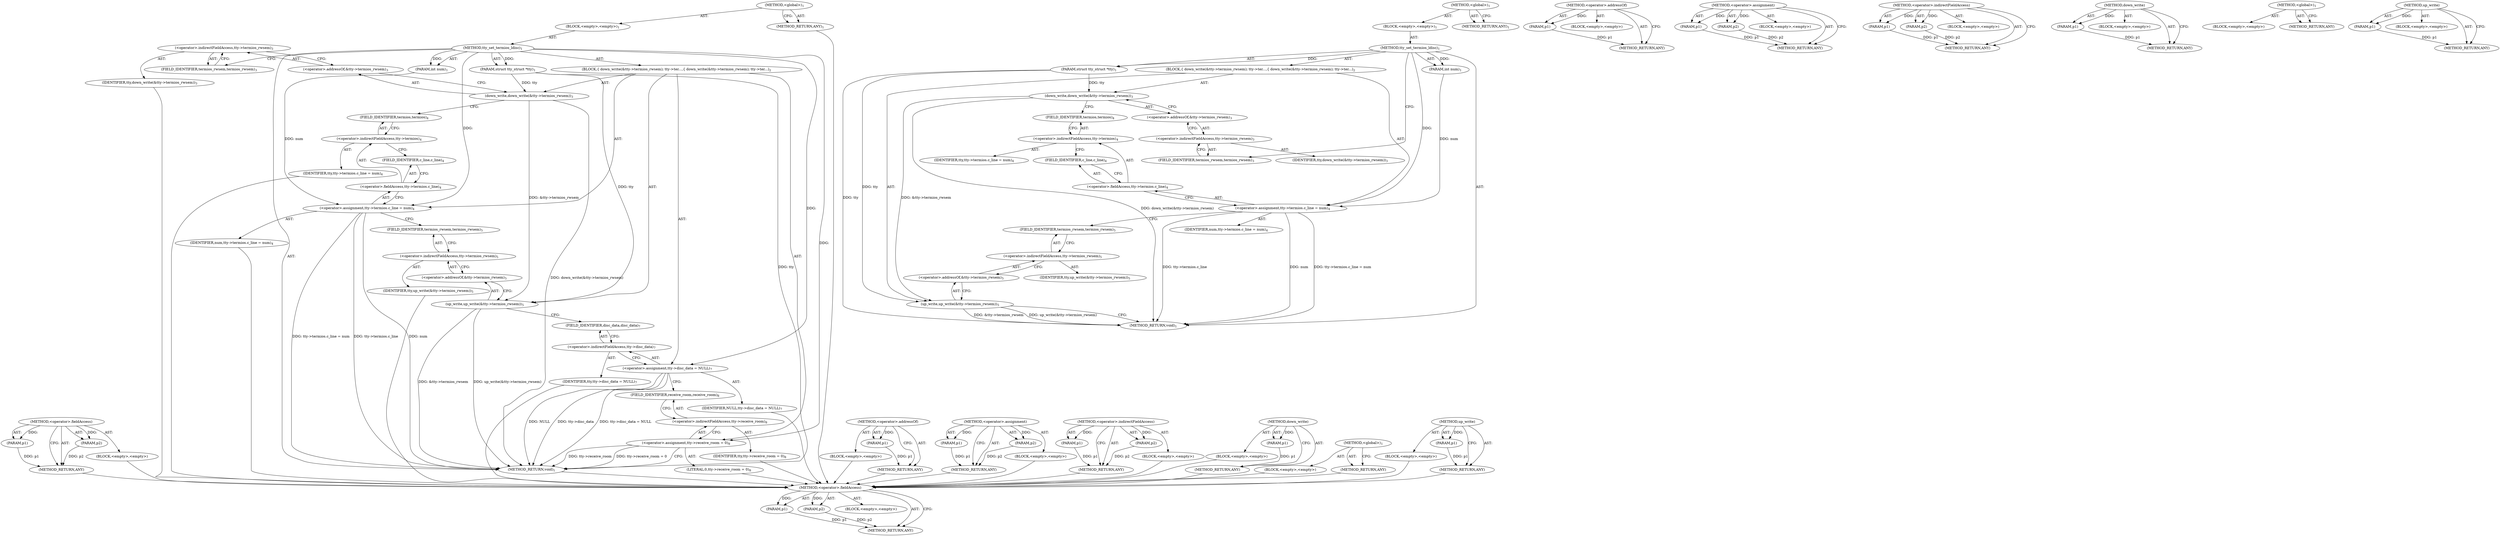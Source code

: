 digraph "up_write" {
vulnerable_66 [label=<(METHOD,&lt;operator&gt;.fieldAccess)>];
vulnerable_67 [label=<(PARAM,p1)>];
vulnerable_68 [label=<(PARAM,p2)>];
vulnerable_69 [label=<(BLOCK,&lt;empty&gt;,&lt;empty&gt;)>];
vulnerable_70 [label=<(METHOD_RETURN,ANY)>];
vulnerable_6 [label=<(METHOD,&lt;global&gt;)<SUB>1</SUB>>];
vulnerable_7 [label=<(BLOCK,&lt;empty&gt;,&lt;empty&gt;)<SUB>1</SUB>>];
vulnerable_8 [label=<(METHOD,tty_set_termios_ldisc)<SUB>1</SUB>>];
vulnerable_9 [label=<(PARAM,struct tty_struct *tty)<SUB>1</SUB>>];
vulnerable_10 [label=<(PARAM,int num)<SUB>1</SUB>>];
vulnerable_11 [label=<(BLOCK,{
 	down_write(&amp;tty-&gt;termios_rwsem);
 	tty-&gt;ter...,{
 	down_write(&amp;tty-&gt;termios_rwsem);
 	tty-&gt;ter...)<SUB>2</SUB>>];
vulnerable_12 [label=<(down_write,down_write(&amp;tty-&gt;termios_rwsem))<SUB>3</SUB>>];
vulnerable_13 [label=<(&lt;operator&gt;.addressOf,&amp;tty-&gt;termios_rwsem)<SUB>3</SUB>>];
vulnerable_14 [label=<(&lt;operator&gt;.indirectFieldAccess,tty-&gt;termios_rwsem)<SUB>3</SUB>>];
vulnerable_15 [label=<(IDENTIFIER,tty,down_write(&amp;tty-&gt;termios_rwsem))<SUB>3</SUB>>];
vulnerable_16 [label=<(FIELD_IDENTIFIER,termios_rwsem,termios_rwsem)<SUB>3</SUB>>];
vulnerable_17 [label=<(&lt;operator&gt;.assignment,tty-&gt;termios.c_line = num)<SUB>4</SUB>>];
vulnerable_18 [label=<(&lt;operator&gt;.fieldAccess,tty-&gt;termios.c_line)<SUB>4</SUB>>];
vulnerable_19 [label=<(&lt;operator&gt;.indirectFieldAccess,tty-&gt;termios)<SUB>4</SUB>>];
vulnerable_20 [label=<(IDENTIFIER,tty,tty-&gt;termios.c_line = num)<SUB>4</SUB>>];
vulnerable_21 [label=<(FIELD_IDENTIFIER,termios,termios)<SUB>4</SUB>>];
vulnerable_22 [label=<(FIELD_IDENTIFIER,c_line,c_line)<SUB>4</SUB>>];
vulnerable_23 [label=<(IDENTIFIER,num,tty-&gt;termios.c_line = num)<SUB>4</SUB>>];
vulnerable_24 [label=<(up_write,up_write(&amp;tty-&gt;termios_rwsem))<SUB>5</SUB>>];
vulnerable_25 [label=<(&lt;operator&gt;.addressOf,&amp;tty-&gt;termios_rwsem)<SUB>5</SUB>>];
vulnerable_26 [label=<(&lt;operator&gt;.indirectFieldAccess,tty-&gt;termios_rwsem)<SUB>5</SUB>>];
vulnerable_27 [label=<(IDENTIFIER,tty,up_write(&amp;tty-&gt;termios_rwsem))<SUB>5</SUB>>];
vulnerable_28 [label=<(FIELD_IDENTIFIER,termios_rwsem,termios_rwsem)<SUB>5</SUB>>];
vulnerable_29 [label=<(METHOD_RETURN,void)<SUB>1</SUB>>];
vulnerable_31 [label=<(METHOD_RETURN,ANY)<SUB>1</SUB>>];
vulnerable_52 [label=<(METHOD,&lt;operator&gt;.addressOf)>];
vulnerable_53 [label=<(PARAM,p1)>];
vulnerable_54 [label=<(BLOCK,&lt;empty&gt;,&lt;empty&gt;)>];
vulnerable_55 [label=<(METHOD_RETURN,ANY)>];
vulnerable_61 [label=<(METHOD,&lt;operator&gt;.assignment)>];
vulnerable_62 [label=<(PARAM,p1)>];
vulnerable_63 [label=<(PARAM,p2)>];
vulnerable_64 [label=<(BLOCK,&lt;empty&gt;,&lt;empty&gt;)>];
vulnerable_65 [label=<(METHOD_RETURN,ANY)>];
vulnerable_56 [label=<(METHOD,&lt;operator&gt;.indirectFieldAccess)>];
vulnerable_57 [label=<(PARAM,p1)>];
vulnerable_58 [label=<(PARAM,p2)>];
vulnerable_59 [label=<(BLOCK,&lt;empty&gt;,&lt;empty&gt;)>];
vulnerable_60 [label=<(METHOD_RETURN,ANY)>];
vulnerable_48 [label=<(METHOD,down_write)>];
vulnerable_49 [label=<(PARAM,p1)>];
vulnerable_50 [label=<(BLOCK,&lt;empty&gt;,&lt;empty&gt;)>];
vulnerable_51 [label=<(METHOD_RETURN,ANY)>];
vulnerable_42 [label=<(METHOD,&lt;global&gt;)<SUB>1</SUB>>];
vulnerable_43 [label=<(BLOCK,&lt;empty&gt;,&lt;empty&gt;)>];
vulnerable_44 [label=<(METHOD_RETURN,ANY)>];
vulnerable_71 [label=<(METHOD,up_write)>];
vulnerable_72 [label=<(PARAM,p1)>];
vulnerable_73 [label=<(BLOCK,&lt;empty&gt;,&lt;empty&gt;)>];
vulnerable_74 [label=<(METHOD_RETURN,ANY)>];
fixed_76 [label=<(METHOD,&lt;operator&gt;.fieldAccess)>];
fixed_77 [label=<(PARAM,p1)>];
fixed_78 [label=<(PARAM,p2)>];
fixed_79 [label=<(BLOCK,&lt;empty&gt;,&lt;empty&gt;)>];
fixed_80 [label=<(METHOD_RETURN,ANY)>];
fixed_6 [label=<(METHOD,&lt;global&gt;)<SUB>1</SUB>>];
fixed_7 [label=<(BLOCK,&lt;empty&gt;,&lt;empty&gt;)<SUB>1</SUB>>];
fixed_8 [label=<(METHOD,tty_set_termios_ldisc)<SUB>1</SUB>>];
fixed_9 [label=<(PARAM,struct tty_struct *tty)<SUB>1</SUB>>];
fixed_10 [label=<(PARAM,int num)<SUB>1</SUB>>];
fixed_11 [label=<(BLOCK,{
 	down_write(&amp;tty-&gt;termios_rwsem);
 	tty-&gt;ter...,{
 	down_write(&amp;tty-&gt;termios_rwsem);
 	tty-&gt;ter...)<SUB>2</SUB>>];
fixed_12 [label=<(down_write,down_write(&amp;tty-&gt;termios_rwsem))<SUB>3</SUB>>];
fixed_13 [label=<(&lt;operator&gt;.addressOf,&amp;tty-&gt;termios_rwsem)<SUB>3</SUB>>];
fixed_14 [label=<(&lt;operator&gt;.indirectFieldAccess,tty-&gt;termios_rwsem)<SUB>3</SUB>>];
fixed_15 [label=<(IDENTIFIER,tty,down_write(&amp;tty-&gt;termios_rwsem))<SUB>3</SUB>>];
fixed_16 [label=<(FIELD_IDENTIFIER,termios_rwsem,termios_rwsem)<SUB>3</SUB>>];
fixed_17 [label=<(&lt;operator&gt;.assignment,tty-&gt;termios.c_line = num)<SUB>4</SUB>>];
fixed_18 [label=<(&lt;operator&gt;.fieldAccess,tty-&gt;termios.c_line)<SUB>4</SUB>>];
fixed_19 [label=<(&lt;operator&gt;.indirectFieldAccess,tty-&gt;termios)<SUB>4</SUB>>];
fixed_20 [label=<(IDENTIFIER,tty,tty-&gt;termios.c_line = num)<SUB>4</SUB>>];
fixed_21 [label=<(FIELD_IDENTIFIER,termios,termios)<SUB>4</SUB>>];
fixed_22 [label=<(FIELD_IDENTIFIER,c_line,c_line)<SUB>4</SUB>>];
fixed_23 [label=<(IDENTIFIER,num,tty-&gt;termios.c_line = num)<SUB>4</SUB>>];
fixed_24 [label=<(up_write,up_write(&amp;tty-&gt;termios_rwsem))<SUB>5</SUB>>];
fixed_25 [label=<(&lt;operator&gt;.addressOf,&amp;tty-&gt;termios_rwsem)<SUB>5</SUB>>];
fixed_26 [label=<(&lt;operator&gt;.indirectFieldAccess,tty-&gt;termios_rwsem)<SUB>5</SUB>>];
fixed_27 [label=<(IDENTIFIER,tty,up_write(&amp;tty-&gt;termios_rwsem))<SUB>5</SUB>>];
fixed_28 [label=<(FIELD_IDENTIFIER,termios_rwsem,termios_rwsem)<SUB>5</SUB>>];
fixed_29 [label=<(&lt;operator&gt;.assignment,tty-&gt;disc_data = NULL)<SUB>7</SUB>>];
fixed_30 [label=<(&lt;operator&gt;.indirectFieldAccess,tty-&gt;disc_data)<SUB>7</SUB>>];
fixed_31 [label=<(IDENTIFIER,tty,tty-&gt;disc_data = NULL)<SUB>7</SUB>>];
fixed_32 [label=<(FIELD_IDENTIFIER,disc_data,disc_data)<SUB>7</SUB>>];
fixed_33 [label=<(IDENTIFIER,NULL,tty-&gt;disc_data = NULL)<SUB>7</SUB>>];
fixed_34 [label=<(&lt;operator&gt;.assignment,tty-&gt;receive_room = 0)<SUB>8</SUB>>];
fixed_35 [label=<(&lt;operator&gt;.indirectFieldAccess,tty-&gt;receive_room)<SUB>8</SUB>>];
fixed_36 [label=<(IDENTIFIER,tty,tty-&gt;receive_room = 0)<SUB>8</SUB>>];
fixed_37 [label=<(FIELD_IDENTIFIER,receive_room,receive_room)<SUB>8</SUB>>];
fixed_38 [label=<(LITERAL,0,tty-&gt;receive_room = 0)<SUB>8</SUB>>];
fixed_39 [label=<(METHOD_RETURN,void)<SUB>1</SUB>>];
fixed_41 [label=<(METHOD_RETURN,ANY)<SUB>1</SUB>>];
fixed_62 [label=<(METHOD,&lt;operator&gt;.addressOf)>];
fixed_63 [label=<(PARAM,p1)>];
fixed_64 [label=<(BLOCK,&lt;empty&gt;,&lt;empty&gt;)>];
fixed_65 [label=<(METHOD_RETURN,ANY)>];
fixed_71 [label=<(METHOD,&lt;operator&gt;.assignment)>];
fixed_72 [label=<(PARAM,p1)>];
fixed_73 [label=<(PARAM,p2)>];
fixed_74 [label=<(BLOCK,&lt;empty&gt;,&lt;empty&gt;)>];
fixed_75 [label=<(METHOD_RETURN,ANY)>];
fixed_66 [label=<(METHOD,&lt;operator&gt;.indirectFieldAccess)>];
fixed_67 [label=<(PARAM,p1)>];
fixed_68 [label=<(PARAM,p2)>];
fixed_69 [label=<(BLOCK,&lt;empty&gt;,&lt;empty&gt;)>];
fixed_70 [label=<(METHOD_RETURN,ANY)>];
fixed_58 [label=<(METHOD,down_write)>];
fixed_59 [label=<(PARAM,p1)>];
fixed_60 [label=<(BLOCK,&lt;empty&gt;,&lt;empty&gt;)>];
fixed_61 [label=<(METHOD_RETURN,ANY)>];
fixed_52 [label=<(METHOD,&lt;global&gt;)<SUB>1</SUB>>];
fixed_53 [label=<(BLOCK,&lt;empty&gt;,&lt;empty&gt;)>];
fixed_54 [label=<(METHOD_RETURN,ANY)>];
fixed_81 [label=<(METHOD,up_write)>];
fixed_82 [label=<(PARAM,p1)>];
fixed_83 [label=<(BLOCK,&lt;empty&gt;,&lt;empty&gt;)>];
fixed_84 [label=<(METHOD_RETURN,ANY)>];
vulnerable_66 -> vulnerable_67  [key=0, label="AST: "];
vulnerable_66 -> vulnerable_67  [key=1, label="DDG: "];
vulnerable_66 -> vulnerable_69  [key=0, label="AST: "];
vulnerable_66 -> vulnerable_68  [key=0, label="AST: "];
vulnerable_66 -> vulnerable_68  [key=1, label="DDG: "];
vulnerable_66 -> vulnerable_70  [key=0, label="AST: "];
vulnerable_66 -> vulnerable_70  [key=1, label="CFG: "];
vulnerable_67 -> vulnerable_70  [key=0, label="DDG: p1"];
vulnerable_68 -> vulnerable_70  [key=0, label="DDG: p2"];
vulnerable_6 -> vulnerable_7  [key=0, label="AST: "];
vulnerable_6 -> vulnerable_31  [key=0, label="AST: "];
vulnerable_6 -> vulnerable_31  [key=1, label="CFG: "];
vulnerable_7 -> vulnerable_8  [key=0, label="AST: "];
vulnerable_8 -> vulnerable_9  [key=0, label="AST: "];
vulnerable_8 -> vulnerable_9  [key=1, label="DDG: "];
vulnerable_8 -> vulnerable_10  [key=0, label="AST: "];
vulnerable_8 -> vulnerable_10  [key=1, label="DDG: "];
vulnerable_8 -> vulnerable_11  [key=0, label="AST: "];
vulnerable_8 -> vulnerable_29  [key=0, label="AST: "];
vulnerable_8 -> vulnerable_16  [key=0, label="CFG: "];
vulnerable_8 -> vulnerable_17  [key=0, label="DDG: "];
vulnerable_9 -> vulnerable_29  [key=0, label="DDG: tty"];
vulnerable_9 -> vulnerable_12  [key=0, label="DDG: tty"];
vulnerable_9 -> vulnerable_24  [key=0, label="DDG: tty"];
vulnerable_10 -> vulnerable_17  [key=0, label="DDG: num"];
vulnerable_11 -> vulnerable_12  [key=0, label="AST: "];
vulnerable_11 -> vulnerable_17  [key=0, label="AST: "];
vulnerable_11 -> vulnerable_24  [key=0, label="AST: "];
vulnerable_12 -> vulnerable_13  [key=0, label="AST: "];
vulnerable_12 -> vulnerable_21  [key=0, label="CFG: "];
vulnerable_12 -> vulnerable_29  [key=0, label="DDG: down_write(&amp;tty-&gt;termios_rwsem)"];
vulnerable_12 -> vulnerable_24  [key=0, label="DDG: &amp;tty-&gt;termios_rwsem"];
vulnerable_13 -> vulnerable_14  [key=0, label="AST: "];
vulnerable_13 -> vulnerable_12  [key=0, label="CFG: "];
vulnerable_14 -> vulnerable_15  [key=0, label="AST: "];
vulnerable_14 -> vulnerable_16  [key=0, label="AST: "];
vulnerable_14 -> vulnerable_13  [key=0, label="CFG: "];
vulnerable_16 -> vulnerable_14  [key=0, label="CFG: "];
vulnerable_17 -> vulnerable_18  [key=0, label="AST: "];
vulnerable_17 -> vulnerable_23  [key=0, label="AST: "];
vulnerable_17 -> vulnerable_28  [key=0, label="CFG: "];
vulnerable_17 -> vulnerable_29  [key=0, label="DDG: tty-&gt;termios.c_line"];
vulnerable_17 -> vulnerable_29  [key=1, label="DDG: num"];
vulnerable_17 -> vulnerable_29  [key=2, label="DDG: tty-&gt;termios.c_line = num"];
vulnerable_18 -> vulnerable_19  [key=0, label="AST: "];
vulnerable_18 -> vulnerable_22  [key=0, label="AST: "];
vulnerable_18 -> vulnerable_17  [key=0, label="CFG: "];
vulnerable_19 -> vulnerable_20  [key=0, label="AST: "];
vulnerable_19 -> vulnerable_21  [key=0, label="AST: "];
vulnerable_19 -> vulnerable_22  [key=0, label="CFG: "];
vulnerable_21 -> vulnerable_19  [key=0, label="CFG: "];
vulnerable_22 -> vulnerable_18  [key=0, label="CFG: "];
vulnerable_24 -> vulnerable_25  [key=0, label="AST: "];
vulnerable_24 -> vulnerable_29  [key=0, label="CFG: "];
vulnerable_24 -> vulnerable_29  [key=1, label="DDG: &amp;tty-&gt;termios_rwsem"];
vulnerable_24 -> vulnerable_29  [key=2, label="DDG: up_write(&amp;tty-&gt;termios_rwsem)"];
vulnerable_25 -> vulnerable_26  [key=0, label="AST: "];
vulnerable_25 -> vulnerable_24  [key=0, label="CFG: "];
vulnerable_26 -> vulnerable_27  [key=0, label="AST: "];
vulnerable_26 -> vulnerable_28  [key=0, label="AST: "];
vulnerable_26 -> vulnerable_25  [key=0, label="CFG: "];
vulnerable_28 -> vulnerable_26  [key=0, label="CFG: "];
vulnerable_52 -> vulnerable_53  [key=0, label="AST: "];
vulnerable_52 -> vulnerable_53  [key=1, label="DDG: "];
vulnerable_52 -> vulnerable_54  [key=0, label="AST: "];
vulnerable_52 -> vulnerable_55  [key=0, label="AST: "];
vulnerable_52 -> vulnerable_55  [key=1, label="CFG: "];
vulnerable_53 -> vulnerable_55  [key=0, label="DDG: p1"];
vulnerable_61 -> vulnerable_62  [key=0, label="AST: "];
vulnerable_61 -> vulnerable_62  [key=1, label="DDG: "];
vulnerable_61 -> vulnerable_64  [key=0, label="AST: "];
vulnerable_61 -> vulnerable_63  [key=0, label="AST: "];
vulnerable_61 -> vulnerable_63  [key=1, label="DDG: "];
vulnerable_61 -> vulnerable_65  [key=0, label="AST: "];
vulnerable_61 -> vulnerable_65  [key=1, label="CFG: "];
vulnerable_62 -> vulnerable_65  [key=0, label="DDG: p1"];
vulnerable_63 -> vulnerable_65  [key=0, label="DDG: p2"];
vulnerable_56 -> vulnerable_57  [key=0, label="AST: "];
vulnerable_56 -> vulnerable_57  [key=1, label="DDG: "];
vulnerable_56 -> vulnerable_59  [key=0, label="AST: "];
vulnerable_56 -> vulnerable_58  [key=0, label="AST: "];
vulnerable_56 -> vulnerable_58  [key=1, label="DDG: "];
vulnerable_56 -> vulnerable_60  [key=0, label="AST: "];
vulnerable_56 -> vulnerable_60  [key=1, label="CFG: "];
vulnerable_57 -> vulnerable_60  [key=0, label="DDG: p1"];
vulnerable_58 -> vulnerable_60  [key=0, label="DDG: p2"];
vulnerable_48 -> vulnerable_49  [key=0, label="AST: "];
vulnerable_48 -> vulnerable_49  [key=1, label="DDG: "];
vulnerable_48 -> vulnerable_50  [key=0, label="AST: "];
vulnerable_48 -> vulnerable_51  [key=0, label="AST: "];
vulnerable_48 -> vulnerable_51  [key=1, label="CFG: "];
vulnerable_49 -> vulnerable_51  [key=0, label="DDG: p1"];
vulnerable_42 -> vulnerable_43  [key=0, label="AST: "];
vulnerable_42 -> vulnerable_44  [key=0, label="AST: "];
vulnerable_42 -> vulnerable_44  [key=1, label="CFG: "];
vulnerable_71 -> vulnerable_72  [key=0, label="AST: "];
vulnerable_71 -> vulnerable_72  [key=1, label="DDG: "];
vulnerable_71 -> vulnerable_73  [key=0, label="AST: "];
vulnerable_71 -> vulnerable_74  [key=0, label="AST: "];
vulnerable_71 -> vulnerable_74  [key=1, label="CFG: "];
vulnerable_72 -> vulnerable_74  [key=0, label="DDG: p1"];
fixed_76 -> fixed_77  [key=0, label="AST: "];
fixed_76 -> fixed_77  [key=1, label="DDG: "];
fixed_76 -> fixed_79  [key=0, label="AST: "];
fixed_76 -> fixed_78  [key=0, label="AST: "];
fixed_76 -> fixed_78  [key=1, label="DDG: "];
fixed_76 -> fixed_80  [key=0, label="AST: "];
fixed_76 -> fixed_80  [key=1, label="CFG: "];
fixed_77 -> fixed_80  [key=0, label="DDG: p1"];
fixed_78 -> fixed_80  [key=0, label="DDG: p2"];
fixed_79 -> vulnerable_66  [key=0];
fixed_80 -> vulnerable_66  [key=0];
fixed_6 -> fixed_7  [key=0, label="AST: "];
fixed_6 -> fixed_41  [key=0, label="AST: "];
fixed_6 -> fixed_41  [key=1, label="CFG: "];
fixed_7 -> fixed_8  [key=0, label="AST: "];
fixed_8 -> fixed_9  [key=0, label="AST: "];
fixed_8 -> fixed_9  [key=1, label="DDG: "];
fixed_8 -> fixed_10  [key=0, label="AST: "];
fixed_8 -> fixed_10  [key=1, label="DDG: "];
fixed_8 -> fixed_11  [key=0, label="AST: "];
fixed_8 -> fixed_39  [key=0, label="AST: "];
fixed_8 -> fixed_16  [key=0, label="CFG: "];
fixed_8 -> fixed_17  [key=0, label="DDG: "];
fixed_8 -> fixed_29  [key=0, label="DDG: "];
fixed_8 -> fixed_34  [key=0, label="DDG: "];
fixed_9 -> fixed_39  [key=0, label="DDG: tty"];
fixed_9 -> fixed_12  [key=0, label="DDG: tty"];
fixed_9 -> fixed_24  [key=0, label="DDG: tty"];
fixed_10 -> fixed_17  [key=0, label="DDG: num"];
fixed_11 -> fixed_12  [key=0, label="AST: "];
fixed_11 -> fixed_17  [key=0, label="AST: "];
fixed_11 -> fixed_24  [key=0, label="AST: "];
fixed_11 -> fixed_29  [key=0, label="AST: "];
fixed_11 -> fixed_34  [key=0, label="AST: "];
fixed_12 -> fixed_13  [key=0, label="AST: "];
fixed_12 -> fixed_21  [key=0, label="CFG: "];
fixed_12 -> fixed_39  [key=0, label="DDG: down_write(&amp;tty-&gt;termios_rwsem)"];
fixed_12 -> fixed_24  [key=0, label="DDG: &amp;tty-&gt;termios_rwsem"];
fixed_13 -> fixed_14  [key=0, label="AST: "];
fixed_13 -> fixed_12  [key=0, label="CFG: "];
fixed_14 -> fixed_15  [key=0, label="AST: "];
fixed_14 -> fixed_16  [key=0, label="AST: "];
fixed_14 -> fixed_13  [key=0, label="CFG: "];
fixed_15 -> vulnerable_66  [key=0];
fixed_16 -> fixed_14  [key=0, label="CFG: "];
fixed_17 -> fixed_18  [key=0, label="AST: "];
fixed_17 -> fixed_23  [key=0, label="AST: "];
fixed_17 -> fixed_28  [key=0, label="CFG: "];
fixed_17 -> fixed_39  [key=0, label="DDG: tty-&gt;termios.c_line"];
fixed_17 -> fixed_39  [key=1, label="DDG: num"];
fixed_17 -> fixed_39  [key=2, label="DDG: tty-&gt;termios.c_line = num"];
fixed_18 -> fixed_19  [key=0, label="AST: "];
fixed_18 -> fixed_22  [key=0, label="AST: "];
fixed_18 -> fixed_17  [key=0, label="CFG: "];
fixed_19 -> fixed_20  [key=0, label="AST: "];
fixed_19 -> fixed_21  [key=0, label="AST: "];
fixed_19 -> fixed_22  [key=0, label="CFG: "];
fixed_20 -> vulnerable_66  [key=0];
fixed_21 -> fixed_19  [key=0, label="CFG: "];
fixed_22 -> fixed_18  [key=0, label="CFG: "];
fixed_23 -> vulnerable_66  [key=0];
fixed_24 -> fixed_25  [key=0, label="AST: "];
fixed_24 -> fixed_32  [key=0, label="CFG: "];
fixed_24 -> fixed_39  [key=0, label="DDG: &amp;tty-&gt;termios_rwsem"];
fixed_24 -> fixed_39  [key=1, label="DDG: up_write(&amp;tty-&gt;termios_rwsem)"];
fixed_25 -> fixed_26  [key=0, label="AST: "];
fixed_25 -> fixed_24  [key=0, label="CFG: "];
fixed_26 -> fixed_27  [key=0, label="AST: "];
fixed_26 -> fixed_28  [key=0, label="AST: "];
fixed_26 -> fixed_25  [key=0, label="CFG: "];
fixed_27 -> vulnerable_66  [key=0];
fixed_28 -> fixed_26  [key=0, label="CFG: "];
fixed_29 -> fixed_30  [key=0, label="AST: "];
fixed_29 -> fixed_33  [key=0, label="AST: "];
fixed_29 -> fixed_37  [key=0, label="CFG: "];
fixed_29 -> fixed_39  [key=0, label="DDG: tty-&gt;disc_data"];
fixed_29 -> fixed_39  [key=1, label="DDG: tty-&gt;disc_data = NULL"];
fixed_29 -> fixed_39  [key=2, label="DDG: NULL"];
fixed_30 -> fixed_31  [key=0, label="AST: "];
fixed_30 -> fixed_32  [key=0, label="AST: "];
fixed_30 -> fixed_29  [key=0, label="CFG: "];
fixed_31 -> vulnerable_66  [key=0];
fixed_32 -> fixed_30  [key=0, label="CFG: "];
fixed_33 -> vulnerable_66  [key=0];
fixed_34 -> fixed_35  [key=0, label="AST: "];
fixed_34 -> fixed_38  [key=0, label="AST: "];
fixed_34 -> fixed_39  [key=0, label="CFG: "];
fixed_34 -> fixed_39  [key=1, label="DDG: tty-&gt;receive_room"];
fixed_34 -> fixed_39  [key=2, label="DDG: tty-&gt;receive_room = 0"];
fixed_35 -> fixed_36  [key=0, label="AST: "];
fixed_35 -> fixed_37  [key=0, label="AST: "];
fixed_35 -> fixed_34  [key=0, label="CFG: "];
fixed_36 -> vulnerable_66  [key=0];
fixed_37 -> fixed_35  [key=0, label="CFG: "];
fixed_38 -> vulnerable_66  [key=0];
fixed_39 -> vulnerable_66  [key=0];
fixed_41 -> vulnerable_66  [key=0];
fixed_62 -> fixed_63  [key=0, label="AST: "];
fixed_62 -> fixed_63  [key=1, label="DDG: "];
fixed_62 -> fixed_64  [key=0, label="AST: "];
fixed_62 -> fixed_65  [key=0, label="AST: "];
fixed_62 -> fixed_65  [key=1, label="CFG: "];
fixed_63 -> fixed_65  [key=0, label="DDG: p1"];
fixed_64 -> vulnerable_66  [key=0];
fixed_65 -> vulnerable_66  [key=0];
fixed_71 -> fixed_72  [key=0, label="AST: "];
fixed_71 -> fixed_72  [key=1, label="DDG: "];
fixed_71 -> fixed_74  [key=0, label="AST: "];
fixed_71 -> fixed_73  [key=0, label="AST: "];
fixed_71 -> fixed_73  [key=1, label="DDG: "];
fixed_71 -> fixed_75  [key=0, label="AST: "];
fixed_71 -> fixed_75  [key=1, label="CFG: "];
fixed_72 -> fixed_75  [key=0, label="DDG: p1"];
fixed_73 -> fixed_75  [key=0, label="DDG: p2"];
fixed_74 -> vulnerable_66  [key=0];
fixed_75 -> vulnerable_66  [key=0];
fixed_66 -> fixed_67  [key=0, label="AST: "];
fixed_66 -> fixed_67  [key=1, label="DDG: "];
fixed_66 -> fixed_69  [key=0, label="AST: "];
fixed_66 -> fixed_68  [key=0, label="AST: "];
fixed_66 -> fixed_68  [key=1, label="DDG: "];
fixed_66 -> fixed_70  [key=0, label="AST: "];
fixed_66 -> fixed_70  [key=1, label="CFG: "];
fixed_67 -> fixed_70  [key=0, label="DDG: p1"];
fixed_68 -> fixed_70  [key=0, label="DDG: p2"];
fixed_69 -> vulnerable_66  [key=0];
fixed_70 -> vulnerable_66  [key=0];
fixed_58 -> fixed_59  [key=0, label="AST: "];
fixed_58 -> fixed_59  [key=1, label="DDG: "];
fixed_58 -> fixed_60  [key=0, label="AST: "];
fixed_58 -> fixed_61  [key=0, label="AST: "];
fixed_58 -> fixed_61  [key=1, label="CFG: "];
fixed_59 -> fixed_61  [key=0, label="DDG: p1"];
fixed_60 -> vulnerable_66  [key=0];
fixed_61 -> vulnerable_66  [key=0];
fixed_52 -> fixed_53  [key=0, label="AST: "];
fixed_52 -> fixed_54  [key=0, label="AST: "];
fixed_52 -> fixed_54  [key=1, label="CFG: "];
fixed_53 -> vulnerable_66  [key=0];
fixed_54 -> vulnerable_66  [key=0];
fixed_81 -> fixed_82  [key=0, label="AST: "];
fixed_81 -> fixed_82  [key=1, label="DDG: "];
fixed_81 -> fixed_83  [key=0, label="AST: "];
fixed_81 -> fixed_84  [key=0, label="AST: "];
fixed_81 -> fixed_84  [key=1, label="CFG: "];
fixed_82 -> fixed_84  [key=0, label="DDG: p1"];
fixed_83 -> vulnerable_66  [key=0];
fixed_84 -> vulnerable_66  [key=0];
}
